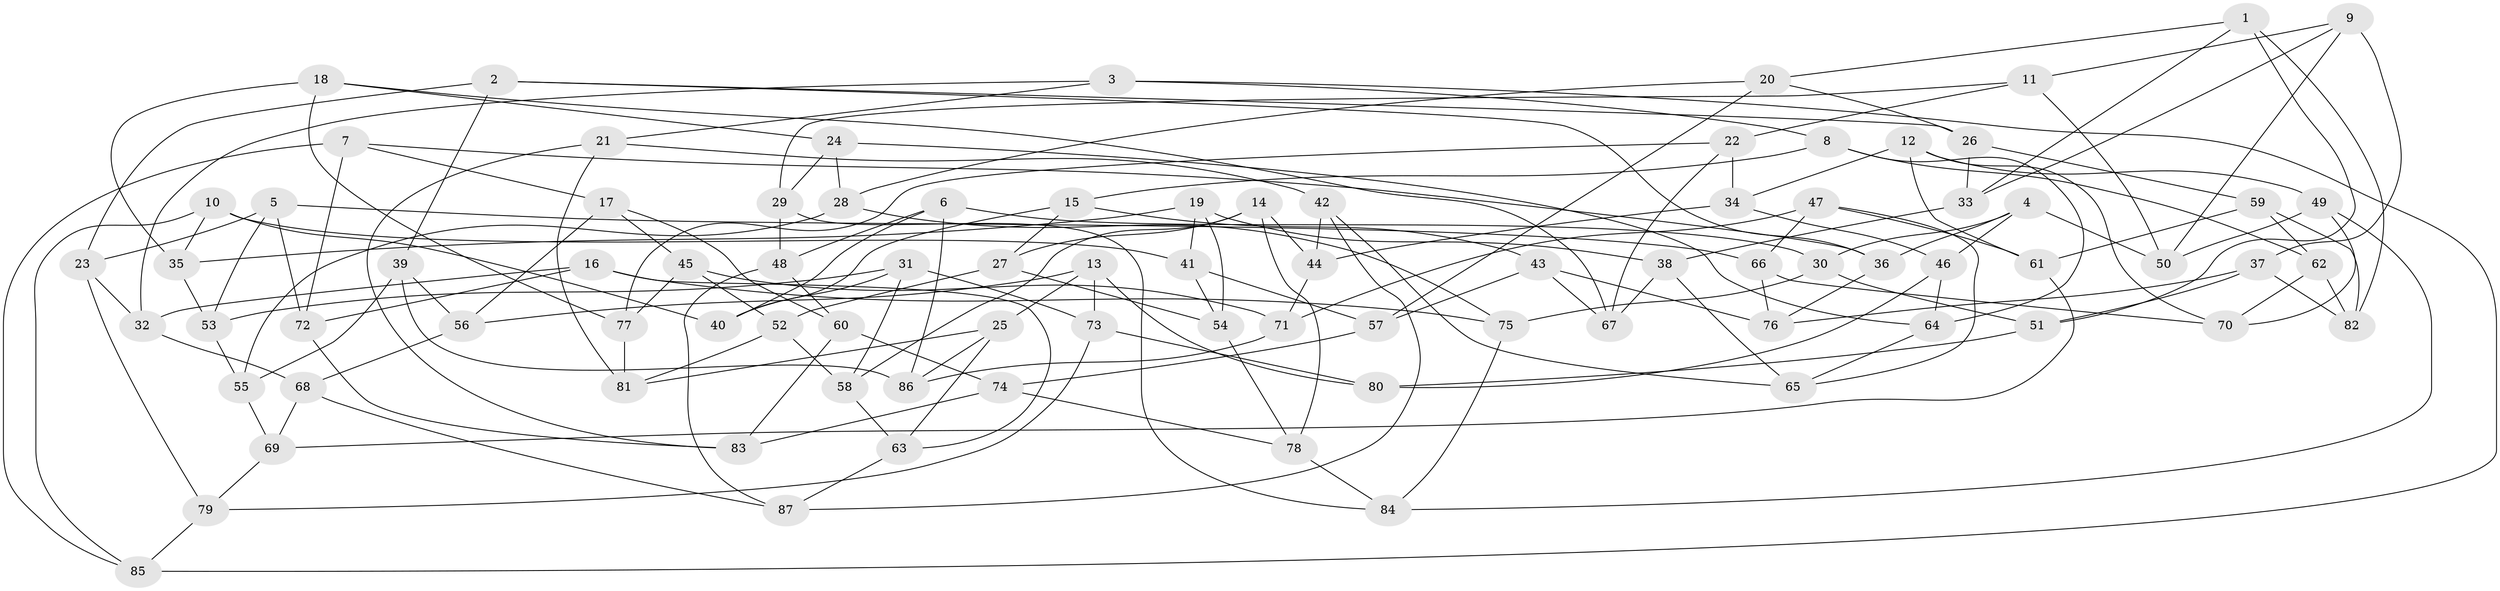 // Generated by graph-tools (version 1.1) at 2025/02/03/09/25 03:02:55]
// undirected, 87 vertices, 174 edges
graph export_dot {
graph [start="1"]
  node [color=gray90,style=filled];
  1;
  2;
  3;
  4;
  5;
  6;
  7;
  8;
  9;
  10;
  11;
  12;
  13;
  14;
  15;
  16;
  17;
  18;
  19;
  20;
  21;
  22;
  23;
  24;
  25;
  26;
  27;
  28;
  29;
  30;
  31;
  32;
  33;
  34;
  35;
  36;
  37;
  38;
  39;
  40;
  41;
  42;
  43;
  44;
  45;
  46;
  47;
  48;
  49;
  50;
  51;
  52;
  53;
  54;
  55;
  56;
  57;
  58;
  59;
  60;
  61;
  62;
  63;
  64;
  65;
  66;
  67;
  68;
  69;
  70;
  71;
  72;
  73;
  74;
  75;
  76;
  77;
  78;
  79;
  80;
  81;
  82;
  83;
  84;
  85;
  86;
  87;
  1 -- 51;
  1 -- 20;
  1 -- 33;
  1 -- 82;
  2 -- 36;
  2 -- 39;
  2 -- 23;
  2 -- 26;
  3 -- 8;
  3 -- 21;
  3 -- 32;
  3 -- 85;
  4 -- 50;
  4 -- 46;
  4 -- 30;
  4 -- 36;
  5 -- 53;
  5 -- 23;
  5 -- 66;
  5 -- 72;
  6 -- 40;
  6 -- 48;
  6 -- 86;
  6 -- 30;
  7 -- 72;
  7 -- 85;
  7 -- 36;
  7 -- 17;
  8 -- 15;
  8 -- 62;
  8 -- 64;
  9 -- 37;
  9 -- 11;
  9 -- 33;
  9 -- 50;
  10 -- 35;
  10 -- 85;
  10 -- 40;
  10 -- 41;
  11 -- 50;
  11 -- 29;
  11 -- 22;
  12 -- 49;
  12 -- 61;
  12 -- 70;
  12 -- 34;
  13 -- 73;
  13 -- 80;
  13 -- 56;
  13 -- 25;
  14 -- 78;
  14 -- 58;
  14 -- 27;
  14 -- 44;
  15 -- 27;
  15 -- 40;
  15 -- 43;
  16 -- 72;
  16 -- 63;
  16 -- 75;
  16 -- 32;
  17 -- 60;
  17 -- 45;
  17 -- 56;
  18 -- 35;
  18 -- 77;
  18 -- 24;
  18 -- 67;
  19 -- 54;
  19 -- 41;
  19 -- 35;
  19 -- 38;
  20 -- 26;
  20 -- 28;
  20 -- 57;
  21 -- 42;
  21 -- 81;
  21 -- 83;
  22 -- 34;
  22 -- 67;
  22 -- 77;
  23 -- 32;
  23 -- 79;
  24 -- 28;
  24 -- 64;
  24 -- 29;
  25 -- 81;
  25 -- 86;
  25 -- 63;
  26 -- 33;
  26 -- 59;
  27 -- 52;
  27 -- 54;
  28 -- 75;
  28 -- 55;
  29 -- 84;
  29 -- 48;
  30 -- 51;
  30 -- 75;
  31 -- 58;
  31 -- 40;
  31 -- 53;
  31 -- 73;
  32 -- 68;
  33 -- 38;
  34 -- 46;
  34 -- 44;
  35 -- 53;
  36 -- 76;
  37 -- 76;
  37 -- 82;
  37 -- 51;
  38 -- 67;
  38 -- 65;
  39 -- 86;
  39 -- 56;
  39 -- 55;
  41 -- 57;
  41 -- 54;
  42 -- 65;
  42 -- 87;
  42 -- 44;
  43 -- 57;
  43 -- 76;
  43 -- 67;
  44 -- 71;
  45 -- 77;
  45 -- 52;
  45 -- 71;
  46 -- 64;
  46 -- 80;
  47 -- 61;
  47 -- 65;
  47 -- 71;
  47 -- 66;
  48 -- 60;
  48 -- 87;
  49 -- 70;
  49 -- 84;
  49 -- 50;
  51 -- 80;
  52 -- 81;
  52 -- 58;
  53 -- 55;
  54 -- 78;
  55 -- 69;
  56 -- 68;
  57 -- 74;
  58 -- 63;
  59 -- 61;
  59 -- 62;
  59 -- 82;
  60 -- 83;
  60 -- 74;
  61 -- 69;
  62 -- 70;
  62 -- 82;
  63 -- 87;
  64 -- 65;
  66 -- 70;
  66 -- 76;
  68 -- 87;
  68 -- 69;
  69 -- 79;
  71 -- 86;
  72 -- 83;
  73 -- 80;
  73 -- 79;
  74 -- 83;
  74 -- 78;
  75 -- 84;
  77 -- 81;
  78 -- 84;
  79 -- 85;
}
